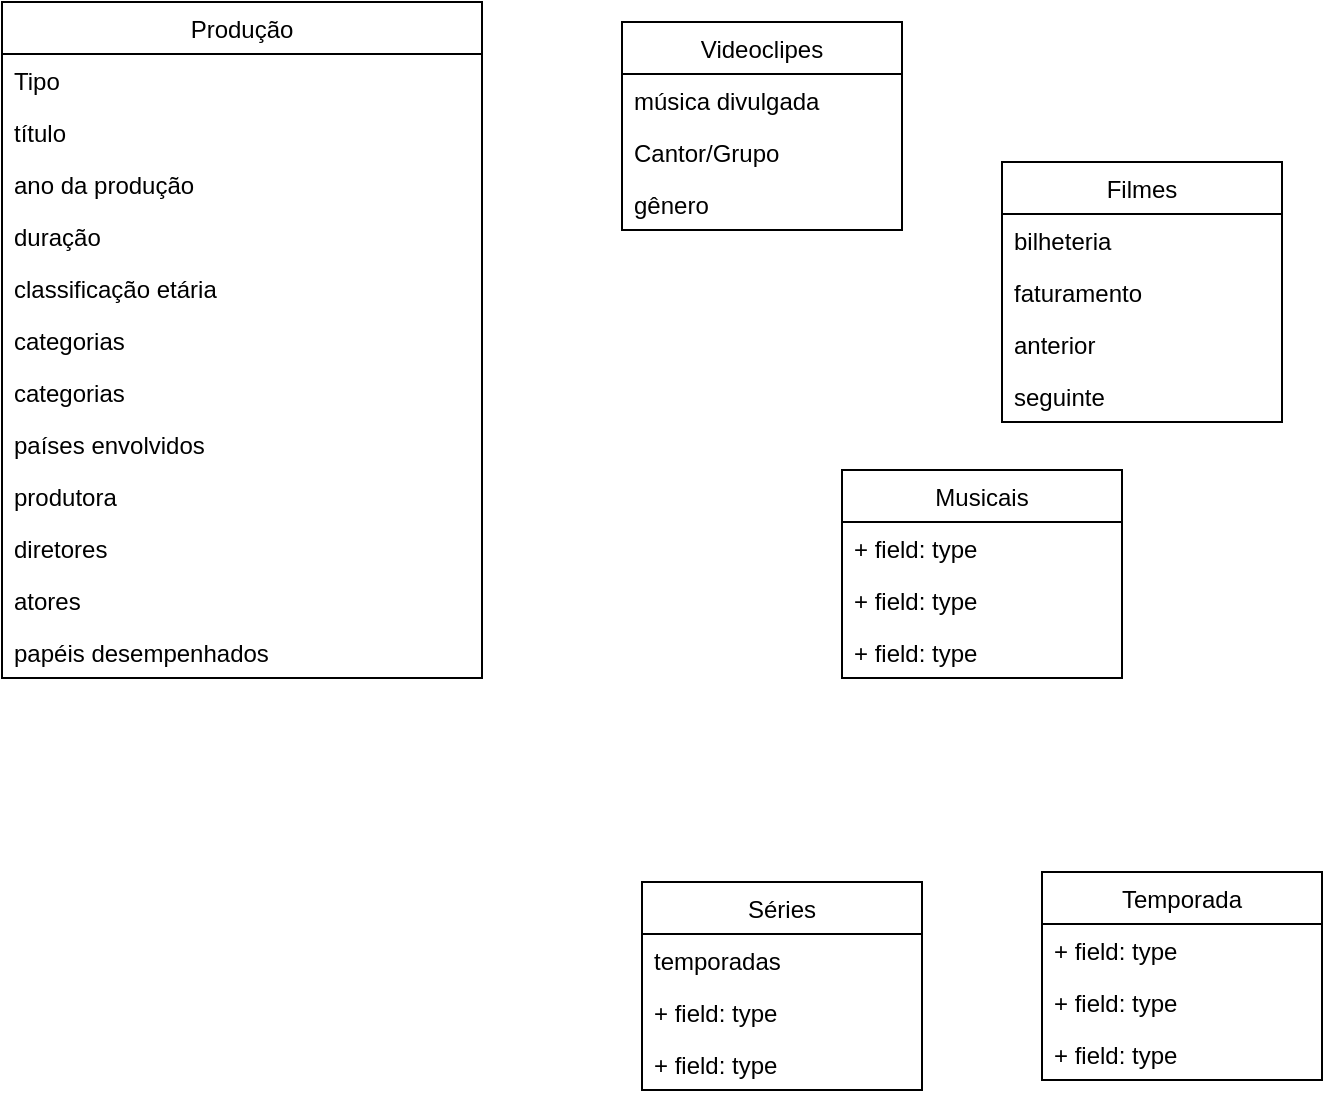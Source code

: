 <mxfile version="12.9.11" type="device"><diagram id="T0cRN0l5cPZT1lQoQmlp" name="Page-1"><mxGraphModel dx="466" dy="801" grid="1" gridSize="10" guides="1" tooltips="1" connect="1" arrows="1" fold="1" page="1" pageScale="1" pageWidth="827" pageHeight="1169" math="0" shadow="0"><root><mxCell id="0"/><mxCell id="1" parent="0"/><mxCell id="6u76rjOhcxtGFufM5d8G-9" value="Produção" style="swimlane;fontStyle=0;childLayout=stackLayout;horizontal=1;startSize=26;fillColor=none;horizontalStack=0;resizeParent=1;resizeParentMax=0;resizeLast=0;collapsible=1;marginBottom=0;" vertex="1" parent="1"><mxGeometry x="140" y="150" width="240" height="338" as="geometry"/></mxCell><mxCell id="6u76rjOhcxtGFufM5d8G-10" value="Tipo" style="text;strokeColor=none;fillColor=none;align=left;verticalAlign=top;spacingLeft=4;spacingRight=4;overflow=hidden;rotatable=0;points=[[0,0.5],[1,0.5]];portConstraint=eastwest;" vertex="1" parent="6u76rjOhcxtGFufM5d8G-9"><mxGeometry y="26" width="240" height="26" as="geometry"/></mxCell><mxCell id="6u76rjOhcxtGFufM5d8G-11" value="título" style="text;strokeColor=none;fillColor=none;align=left;verticalAlign=top;spacingLeft=4;spacingRight=4;overflow=hidden;rotatable=0;points=[[0,0.5],[1,0.5]];portConstraint=eastwest;" vertex="1" parent="6u76rjOhcxtGFufM5d8G-9"><mxGeometry y="52" width="240" height="26" as="geometry"/></mxCell><mxCell id="6u76rjOhcxtGFufM5d8G-12" value="ano da produção" style="text;strokeColor=none;fillColor=none;align=left;verticalAlign=top;spacingLeft=4;spacingRight=4;overflow=hidden;rotatable=0;points=[[0,0.5],[1,0.5]];portConstraint=eastwest;" vertex="1" parent="6u76rjOhcxtGFufM5d8G-9"><mxGeometry y="78" width="240" height="26" as="geometry"/></mxCell><mxCell id="6u76rjOhcxtGFufM5d8G-30" value="duração" style="text;strokeColor=none;fillColor=none;align=left;verticalAlign=top;spacingLeft=4;spacingRight=4;overflow=hidden;rotatable=0;points=[[0,0.5],[1,0.5]];portConstraint=eastwest;" vertex="1" parent="6u76rjOhcxtGFufM5d8G-9"><mxGeometry y="104" width="240" height="26" as="geometry"/></mxCell><mxCell id="6u76rjOhcxtGFufM5d8G-31" value="classificação etária" style="text;strokeColor=none;fillColor=none;align=left;verticalAlign=top;spacingLeft=4;spacingRight=4;overflow=hidden;rotatable=0;points=[[0,0.5],[1,0.5]];portConstraint=eastwest;" vertex="1" parent="6u76rjOhcxtGFufM5d8G-9"><mxGeometry y="130" width="240" height="26" as="geometry"/></mxCell><mxCell id="6u76rjOhcxtGFufM5d8G-33" value="categorias" style="text;strokeColor=none;fillColor=none;align=left;verticalAlign=top;spacingLeft=4;spacingRight=4;overflow=hidden;rotatable=0;points=[[0,0.5],[1,0.5]];portConstraint=eastwest;" vertex="1" parent="6u76rjOhcxtGFufM5d8G-9"><mxGeometry y="156" width="240" height="26" as="geometry"/></mxCell><mxCell id="6u76rjOhcxtGFufM5d8G-34" value="categorias" style="text;strokeColor=none;fillColor=none;align=left;verticalAlign=top;spacingLeft=4;spacingRight=4;overflow=hidden;rotatable=0;points=[[0,0.5],[1,0.5]];portConstraint=eastwest;" vertex="1" parent="6u76rjOhcxtGFufM5d8G-9"><mxGeometry y="182" width="240" height="26" as="geometry"/></mxCell><mxCell id="6u76rjOhcxtGFufM5d8G-35" value="países   envolvidos" style="text;strokeColor=none;fillColor=none;align=left;verticalAlign=top;spacingLeft=4;spacingRight=4;overflow=hidden;rotatable=0;points=[[0,0.5],[1,0.5]];portConstraint=eastwest;" vertex="1" parent="6u76rjOhcxtGFufM5d8G-9"><mxGeometry y="208" width="240" height="26" as="geometry"/></mxCell><mxCell id="6u76rjOhcxtGFufM5d8G-36" value="produtora" style="text;strokeColor=none;fillColor=none;align=left;verticalAlign=top;spacingLeft=4;spacingRight=4;overflow=hidden;rotatable=0;points=[[0,0.5],[1,0.5]];portConstraint=eastwest;" vertex="1" parent="6u76rjOhcxtGFufM5d8G-9"><mxGeometry y="234" width="240" height="26" as="geometry"/></mxCell><mxCell id="6u76rjOhcxtGFufM5d8G-37" value="diretores" style="text;strokeColor=none;fillColor=none;align=left;verticalAlign=top;spacingLeft=4;spacingRight=4;overflow=hidden;rotatable=0;points=[[0,0.5],[1,0.5]];portConstraint=eastwest;" vertex="1" parent="6u76rjOhcxtGFufM5d8G-9"><mxGeometry y="260" width="240" height="26" as="geometry"/></mxCell><mxCell id="6u76rjOhcxtGFufM5d8G-38" value="atores" style="text;strokeColor=none;fillColor=none;align=left;verticalAlign=top;spacingLeft=4;spacingRight=4;overflow=hidden;rotatable=0;points=[[0,0.5],[1,0.5]];portConstraint=eastwest;" vertex="1" parent="6u76rjOhcxtGFufM5d8G-9"><mxGeometry y="286" width="240" height="26" as="geometry"/></mxCell><mxCell id="6u76rjOhcxtGFufM5d8G-39" value="papéis desempenhados" style="text;strokeColor=none;fillColor=none;align=left;verticalAlign=top;spacingLeft=4;spacingRight=4;overflow=hidden;rotatable=0;points=[[0,0.5],[1,0.5]];portConstraint=eastwest;" vertex="1" parent="6u76rjOhcxtGFufM5d8G-9"><mxGeometry y="312" width="240" height="26" as="geometry"/></mxCell><mxCell id="6u76rjOhcxtGFufM5d8G-13" value="Filmes" style="swimlane;fontStyle=0;childLayout=stackLayout;horizontal=1;startSize=26;fillColor=none;horizontalStack=0;resizeParent=1;resizeParentMax=0;resizeLast=0;collapsible=1;marginBottom=0;" vertex="1" parent="1"><mxGeometry x="640" y="230" width="140" height="130" as="geometry"/></mxCell><mxCell id="6u76rjOhcxtGFufM5d8G-14" value="bilheteria " style="text;strokeColor=none;fillColor=none;align=left;verticalAlign=top;spacingLeft=4;spacingRight=4;overflow=hidden;rotatable=0;points=[[0,0.5],[1,0.5]];portConstraint=eastwest;" vertex="1" parent="6u76rjOhcxtGFufM5d8G-13"><mxGeometry y="26" width="140" height="26" as="geometry"/></mxCell><mxCell id="6u76rjOhcxtGFufM5d8G-15" value="faturamento" style="text;strokeColor=none;fillColor=none;align=left;verticalAlign=top;spacingLeft=4;spacingRight=4;overflow=hidden;rotatable=0;points=[[0,0.5],[1,0.5]];portConstraint=eastwest;" vertex="1" parent="6u76rjOhcxtGFufM5d8G-13"><mxGeometry y="52" width="140" height="26" as="geometry"/></mxCell><mxCell id="6u76rjOhcxtGFufM5d8G-40" value="anterior" style="text;strokeColor=none;fillColor=none;align=left;verticalAlign=top;spacingLeft=4;spacingRight=4;overflow=hidden;rotatable=0;points=[[0,0.5],[1,0.5]];portConstraint=eastwest;" vertex="1" parent="6u76rjOhcxtGFufM5d8G-13"><mxGeometry y="78" width="140" height="26" as="geometry"/></mxCell><mxCell id="6u76rjOhcxtGFufM5d8G-41" value="seguinte" style="text;strokeColor=none;fillColor=none;align=left;verticalAlign=top;spacingLeft=4;spacingRight=4;overflow=hidden;rotatable=0;points=[[0,0.5],[1,0.5]];portConstraint=eastwest;" vertex="1" parent="6u76rjOhcxtGFufM5d8G-13"><mxGeometry y="104" width="140" height="26" as="geometry"/></mxCell><mxCell id="6u76rjOhcxtGFufM5d8G-18" value="Séries" style="swimlane;fontStyle=0;childLayout=stackLayout;horizontal=1;startSize=26;fillColor=none;horizontalStack=0;resizeParent=1;resizeParentMax=0;resizeLast=0;collapsible=1;marginBottom=0;" vertex="1" parent="1"><mxGeometry x="460" y="590" width="140" height="104" as="geometry"/></mxCell><mxCell id="6u76rjOhcxtGFufM5d8G-19" value="temporadas " style="text;strokeColor=none;fillColor=none;align=left;verticalAlign=top;spacingLeft=4;spacingRight=4;overflow=hidden;rotatable=0;points=[[0,0.5],[1,0.5]];portConstraint=eastwest;" vertex="1" parent="6u76rjOhcxtGFufM5d8G-18"><mxGeometry y="26" width="140" height="26" as="geometry"/></mxCell><mxCell id="6u76rjOhcxtGFufM5d8G-20" value="+ field: type" style="text;strokeColor=none;fillColor=none;align=left;verticalAlign=top;spacingLeft=4;spacingRight=4;overflow=hidden;rotatable=0;points=[[0,0.5],[1,0.5]];portConstraint=eastwest;" vertex="1" parent="6u76rjOhcxtGFufM5d8G-18"><mxGeometry y="52" width="140" height="26" as="geometry"/></mxCell><mxCell id="6u76rjOhcxtGFufM5d8G-21" value="+ field: type" style="text;strokeColor=none;fillColor=none;align=left;verticalAlign=top;spacingLeft=4;spacingRight=4;overflow=hidden;rotatable=0;points=[[0,0.5],[1,0.5]];portConstraint=eastwest;" vertex="1" parent="6u76rjOhcxtGFufM5d8G-18"><mxGeometry y="78" width="140" height="26" as="geometry"/></mxCell><mxCell id="6u76rjOhcxtGFufM5d8G-22" value=" Videoclipes" style="swimlane;fontStyle=0;childLayout=stackLayout;horizontal=1;startSize=26;fillColor=none;horizontalStack=0;resizeParent=1;resizeParentMax=0;resizeLast=0;collapsible=1;marginBottom=0;" vertex="1" parent="1"><mxGeometry x="450" y="160" width="140" height="104" as="geometry"/></mxCell><mxCell id="6u76rjOhcxtGFufM5d8G-23" value=" música divulgada" style="text;strokeColor=none;fillColor=none;align=left;verticalAlign=top;spacingLeft=4;spacingRight=4;overflow=hidden;rotatable=0;points=[[0,0.5],[1,0.5]];portConstraint=eastwest;" vertex="1" parent="6u76rjOhcxtGFufM5d8G-22"><mxGeometry y="26" width="140" height="26" as="geometry"/></mxCell><mxCell id="6u76rjOhcxtGFufM5d8G-24" value="Cantor/Grupo" style="text;strokeColor=none;fillColor=none;align=left;verticalAlign=top;spacingLeft=4;spacingRight=4;overflow=hidden;rotatable=0;points=[[0,0.5],[1,0.5]];portConstraint=eastwest;" vertex="1" parent="6u76rjOhcxtGFufM5d8G-22"><mxGeometry y="52" width="140" height="26" as="geometry"/></mxCell><mxCell id="6u76rjOhcxtGFufM5d8G-25" value="gênero" style="text;strokeColor=none;fillColor=none;align=left;verticalAlign=top;spacingLeft=4;spacingRight=4;overflow=hidden;rotatable=0;points=[[0,0.5],[1,0.5]];portConstraint=eastwest;" vertex="1" parent="6u76rjOhcxtGFufM5d8G-22"><mxGeometry y="78" width="140" height="26" as="geometry"/></mxCell><mxCell id="6u76rjOhcxtGFufM5d8G-26" value=" Musicais" style="swimlane;fontStyle=0;childLayout=stackLayout;horizontal=1;startSize=26;fillColor=none;horizontalStack=0;resizeParent=1;resizeParentMax=0;resizeLast=0;collapsible=1;marginBottom=0;" vertex="1" parent="1"><mxGeometry x="560" y="384" width="140" height="104" as="geometry"/></mxCell><mxCell id="6u76rjOhcxtGFufM5d8G-27" value="+ field: type" style="text;strokeColor=none;fillColor=none;align=left;verticalAlign=top;spacingLeft=4;spacingRight=4;overflow=hidden;rotatable=0;points=[[0,0.5],[1,0.5]];portConstraint=eastwest;" vertex="1" parent="6u76rjOhcxtGFufM5d8G-26"><mxGeometry y="26" width="140" height="26" as="geometry"/></mxCell><mxCell id="6u76rjOhcxtGFufM5d8G-28" value="+ field: type" style="text;strokeColor=none;fillColor=none;align=left;verticalAlign=top;spacingLeft=4;spacingRight=4;overflow=hidden;rotatable=0;points=[[0,0.5],[1,0.5]];portConstraint=eastwest;" vertex="1" parent="6u76rjOhcxtGFufM5d8G-26"><mxGeometry y="52" width="140" height="26" as="geometry"/></mxCell><mxCell id="6u76rjOhcxtGFufM5d8G-29" value="+ field: type" style="text;strokeColor=none;fillColor=none;align=left;verticalAlign=top;spacingLeft=4;spacingRight=4;overflow=hidden;rotatable=0;points=[[0,0.5],[1,0.5]];portConstraint=eastwest;" vertex="1" parent="6u76rjOhcxtGFufM5d8G-26"><mxGeometry y="78" width="140" height="26" as="geometry"/></mxCell><mxCell id="6u76rjOhcxtGFufM5d8G-46" value="Temporada" style="swimlane;fontStyle=0;childLayout=stackLayout;horizontal=1;startSize=26;fillColor=none;horizontalStack=0;resizeParent=1;resizeParentMax=0;resizeLast=0;collapsible=1;marginBottom=0;" vertex="1" parent="1"><mxGeometry x="660" y="585" width="140" height="104" as="geometry"/></mxCell><mxCell id="6u76rjOhcxtGFufM5d8G-47" value="+ field: type" style="text;strokeColor=none;fillColor=none;align=left;verticalAlign=top;spacingLeft=4;spacingRight=4;overflow=hidden;rotatable=0;points=[[0,0.5],[1,0.5]];portConstraint=eastwest;" vertex="1" parent="6u76rjOhcxtGFufM5d8G-46"><mxGeometry y="26" width="140" height="26" as="geometry"/></mxCell><mxCell id="6u76rjOhcxtGFufM5d8G-48" value="+ field: type" style="text;strokeColor=none;fillColor=none;align=left;verticalAlign=top;spacingLeft=4;spacingRight=4;overflow=hidden;rotatable=0;points=[[0,0.5],[1,0.5]];portConstraint=eastwest;" vertex="1" parent="6u76rjOhcxtGFufM5d8G-46"><mxGeometry y="52" width="140" height="26" as="geometry"/></mxCell><mxCell id="6u76rjOhcxtGFufM5d8G-49" value="+ field: type" style="text;strokeColor=none;fillColor=none;align=left;verticalAlign=top;spacingLeft=4;spacingRight=4;overflow=hidden;rotatable=0;points=[[0,0.5],[1,0.5]];portConstraint=eastwest;" vertex="1" parent="6u76rjOhcxtGFufM5d8G-46"><mxGeometry y="78" width="140" height="26" as="geometry"/></mxCell></root></mxGraphModel></diagram></mxfile>